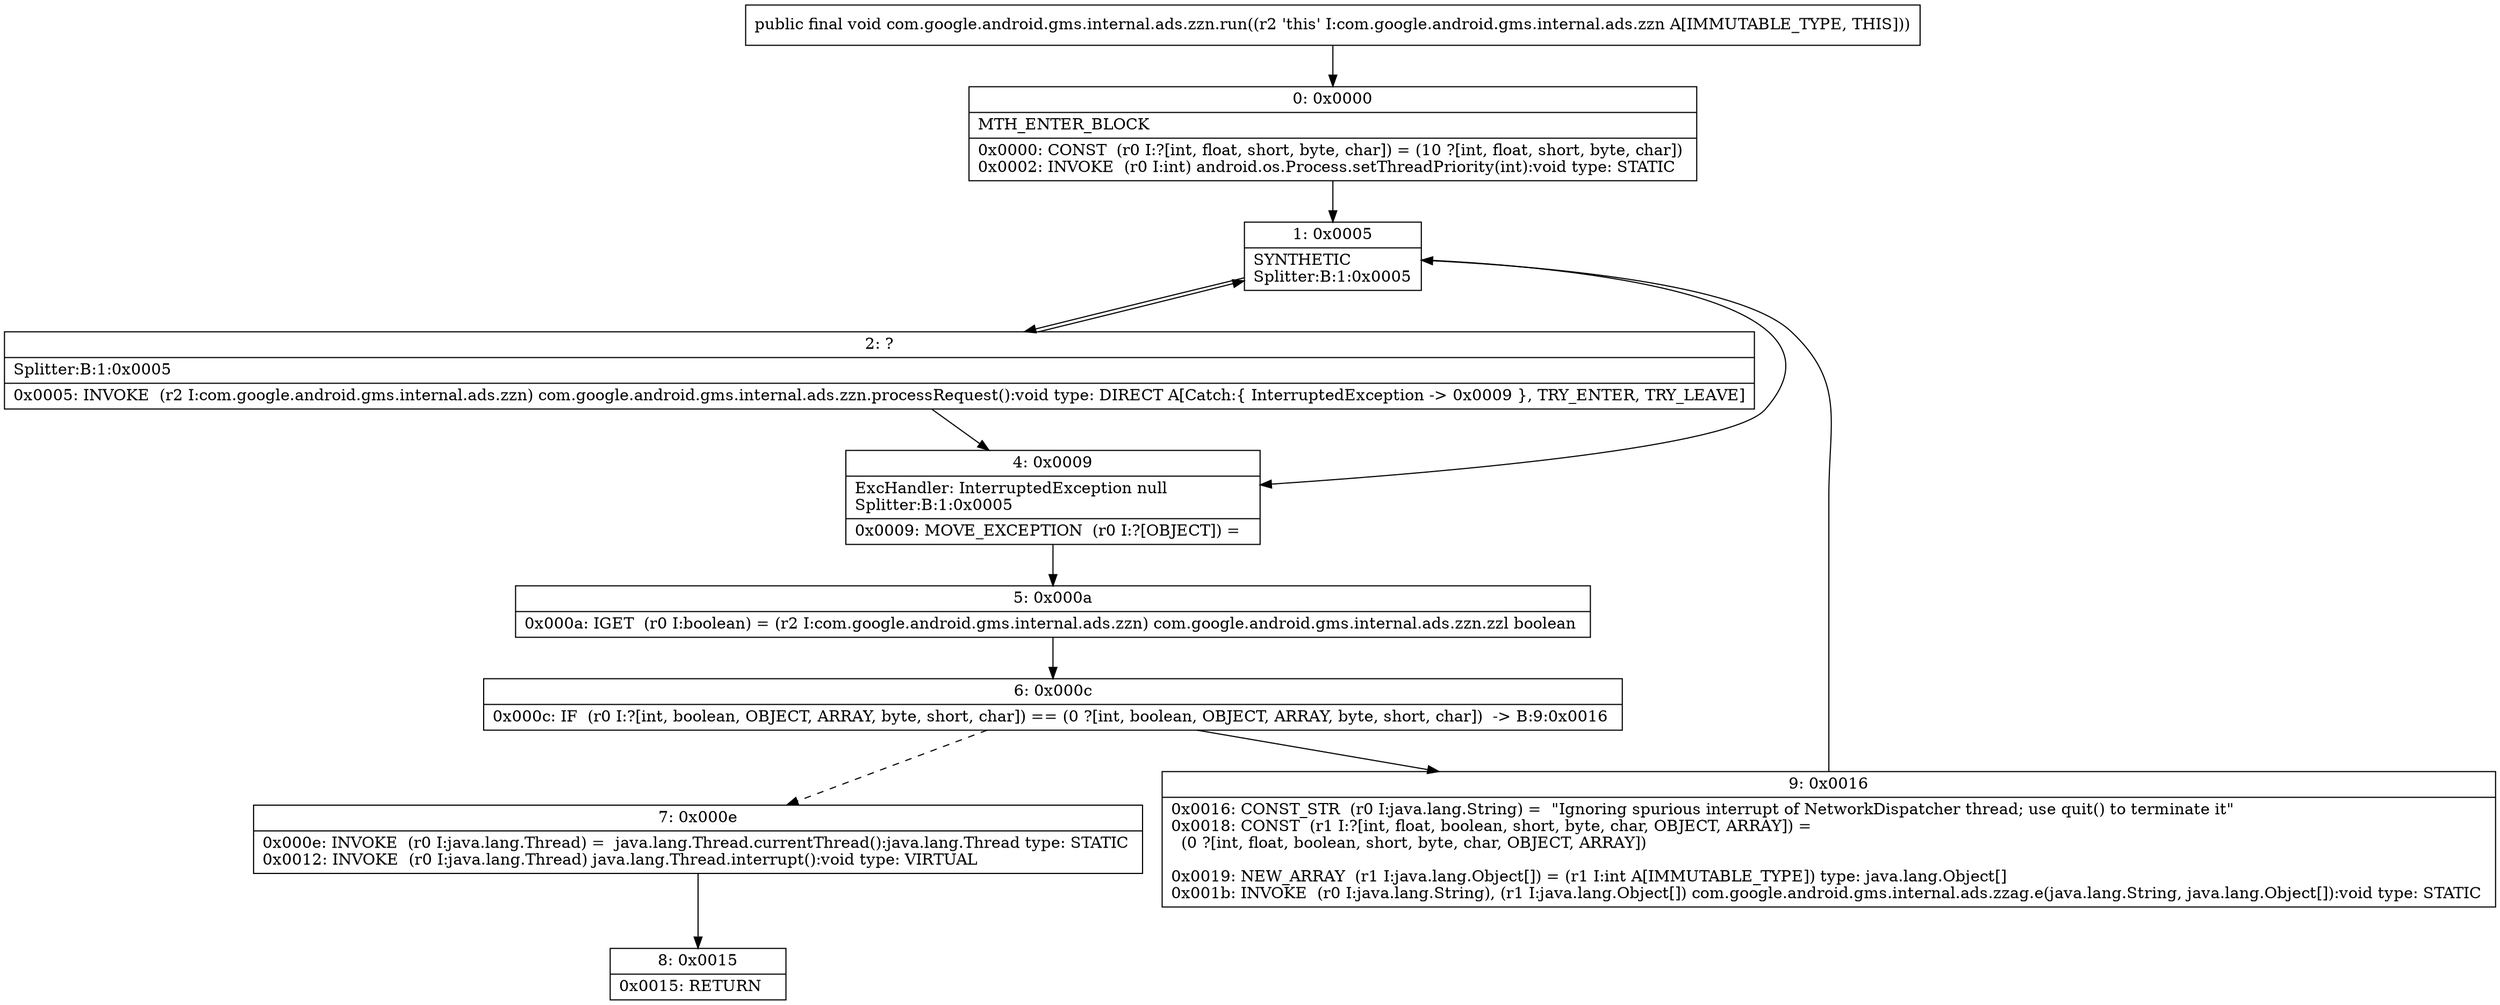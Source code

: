 digraph "CFG forcom.google.android.gms.internal.ads.zzn.run()V" {
Node_0 [shape=record,label="{0\:\ 0x0000|MTH_ENTER_BLOCK\l|0x0000: CONST  (r0 I:?[int, float, short, byte, char]) = (10 ?[int, float, short, byte, char]) \l0x0002: INVOKE  (r0 I:int) android.os.Process.setThreadPriority(int):void type: STATIC \l}"];
Node_1 [shape=record,label="{1\:\ 0x0005|SYNTHETIC\lSplitter:B:1:0x0005\l}"];
Node_2 [shape=record,label="{2\:\ ?|Splitter:B:1:0x0005\l|0x0005: INVOKE  (r2 I:com.google.android.gms.internal.ads.zzn) com.google.android.gms.internal.ads.zzn.processRequest():void type: DIRECT A[Catch:\{ InterruptedException \-\> 0x0009 \}, TRY_ENTER, TRY_LEAVE]\l}"];
Node_4 [shape=record,label="{4\:\ 0x0009|ExcHandler: InterruptedException null\lSplitter:B:1:0x0005\l|0x0009: MOVE_EXCEPTION  (r0 I:?[OBJECT]) =  \l}"];
Node_5 [shape=record,label="{5\:\ 0x000a|0x000a: IGET  (r0 I:boolean) = (r2 I:com.google.android.gms.internal.ads.zzn) com.google.android.gms.internal.ads.zzn.zzl boolean \l}"];
Node_6 [shape=record,label="{6\:\ 0x000c|0x000c: IF  (r0 I:?[int, boolean, OBJECT, ARRAY, byte, short, char]) == (0 ?[int, boolean, OBJECT, ARRAY, byte, short, char])  \-\> B:9:0x0016 \l}"];
Node_7 [shape=record,label="{7\:\ 0x000e|0x000e: INVOKE  (r0 I:java.lang.Thread) =  java.lang.Thread.currentThread():java.lang.Thread type: STATIC \l0x0012: INVOKE  (r0 I:java.lang.Thread) java.lang.Thread.interrupt():void type: VIRTUAL \l}"];
Node_8 [shape=record,label="{8\:\ 0x0015|0x0015: RETURN   \l}"];
Node_9 [shape=record,label="{9\:\ 0x0016|0x0016: CONST_STR  (r0 I:java.lang.String) =  \"Ignoring spurious interrupt of NetworkDispatcher thread; use quit() to terminate it\" \l0x0018: CONST  (r1 I:?[int, float, boolean, short, byte, char, OBJECT, ARRAY]) = \l  (0 ?[int, float, boolean, short, byte, char, OBJECT, ARRAY])\l \l0x0019: NEW_ARRAY  (r1 I:java.lang.Object[]) = (r1 I:int A[IMMUTABLE_TYPE]) type: java.lang.Object[] \l0x001b: INVOKE  (r0 I:java.lang.String), (r1 I:java.lang.Object[]) com.google.android.gms.internal.ads.zzag.e(java.lang.String, java.lang.Object[]):void type: STATIC \l}"];
MethodNode[shape=record,label="{public final void com.google.android.gms.internal.ads.zzn.run((r2 'this' I:com.google.android.gms.internal.ads.zzn A[IMMUTABLE_TYPE, THIS])) }"];
MethodNode -> Node_0;
Node_0 -> Node_1;
Node_1 -> Node_2;
Node_1 -> Node_4;
Node_2 -> Node_4;
Node_2 -> Node_1;
Node_4 -> Node_5;
Node_5 -> Node_6;
Node_6 -> Node_7[style=dashed];
Node_6 -> Node_9;
Node_7 -> Node_8;
Node_9 -> Node_1;
}

